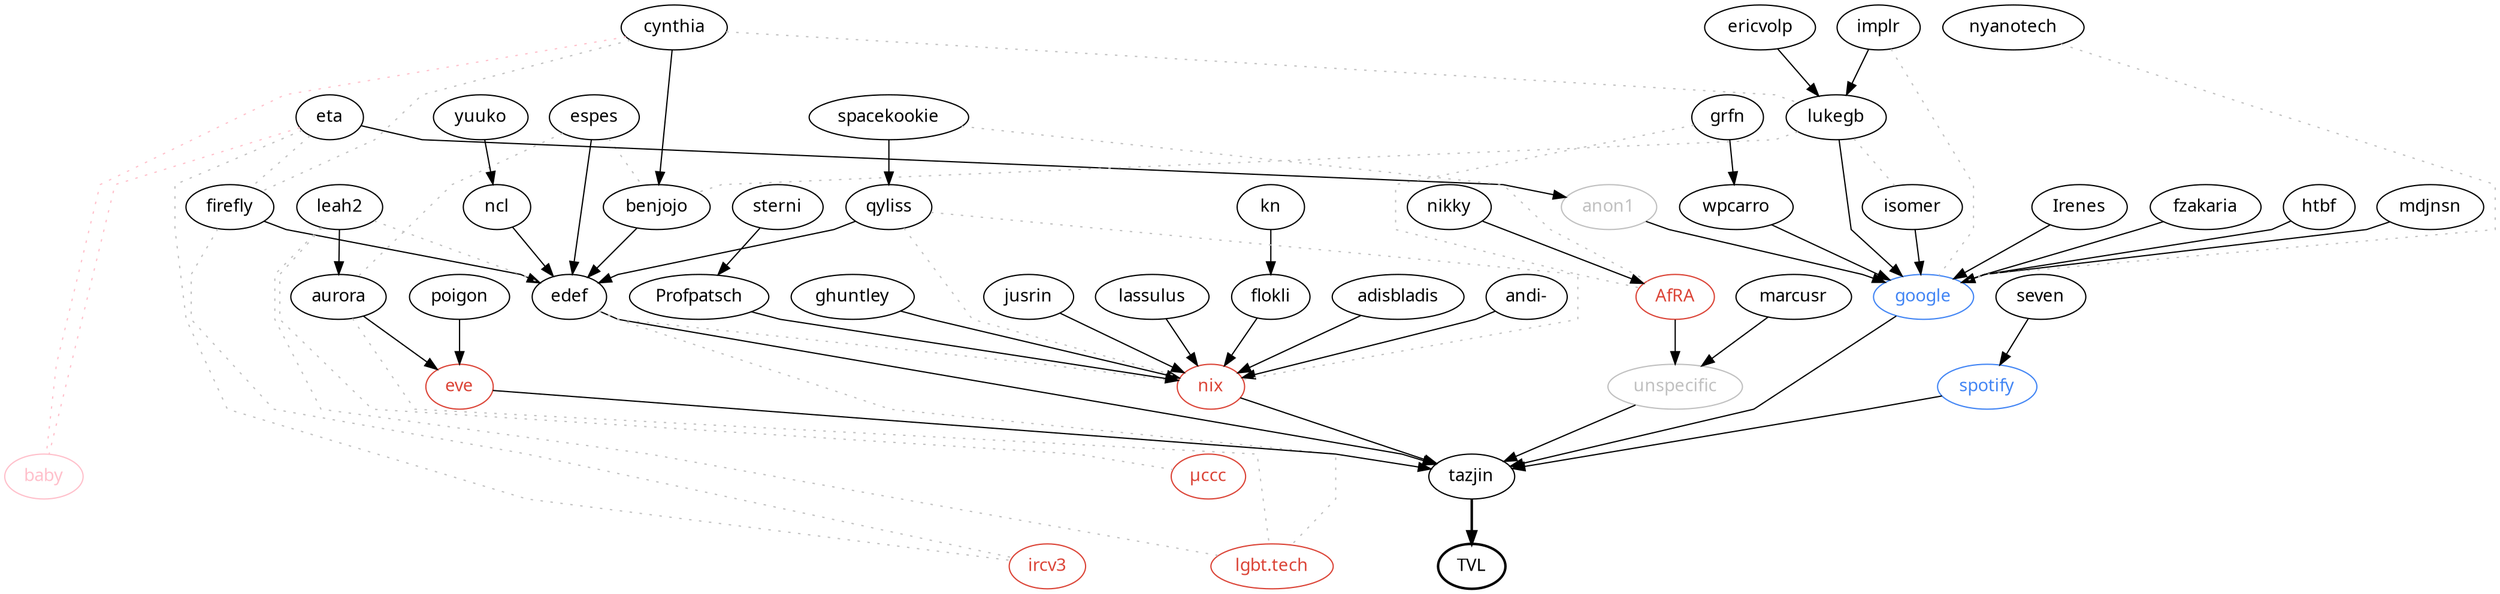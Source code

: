 digraph tvl {
  node [fontname = "JetBrains Mono"];
  overlap = false;
  splines = polyline;

  TVL [style="bold" href="http://tvl.fyi"];
  tazjin -> TVL [style="bold"];

  // people
  subgraph {
    Irenes [href="https://www.pluralpride.com/"];
    adisbladis [href="http://nixos.expert/"];
    andi [label="andi-" href="https://andreas.rammhold.de/"];
    anon1 [color="grey" fontcolor="grey"];
    aurora [href="https://nonegenderleftfox.aventine.se/"];
    benjojo [href="https://benjojo.co.uk/"];
    cynthia [href="https://cynthia.re/"];
    edef [href="https://edef.eu/files/edef.hs"];
    ericvolp [href="https://ericv.me"];
    espes;
    eta [href="https://theta.eu.org/"];
    firefly [href="http://firefly.nu/"];
    flokli [href="https://flokli.de/"];
    fzakaria [href="https://fzakaria.com/"];
    ghuntley [href="https://ghuntley.com/"];
    grfn [href="http://gws.fyi"];
    htbf [href="https://htbf.dev/"];
    implr [href="https://twitter.com/implring"];
    isomer [href="https://www.lorier.net/"];
    jusrin [href="https://jusrin.dev/"];
    kn;
    lassulus;
    leah2 [href="https://leahneukirchen.org/"];
    lukegb [href="https://lukegb.com/"];
    marcusr [href="http://marcus.nordaaker.com/"];
    mdjnsn;
    ncl;
    nikky [href="http://nikky.moe/"];
    nyanotech [href="https://twitter.com/nyanotech"];
    poigon;
    Profpatsch [href="http://profpatsch.de/"];
    qyliss [href="https://alyssa.is"];
    seven [href="https://open.spotify.com/user/so7"];
    spacekookie [href="https://spacekookie.de/"];
    sterni [href="https://sterni.lv/"];
    tazjin [href="https://tazj.in/"];
    wpcarro [href="https://wpcarro.dev/"];
    yuuko;
  }

  // companies (blue)
  subgraph {
    node [color="#4285f4" fontcolor="#4285f4"];
    spotify [href="https://www.spotify.com/"];
    google [href="https://www.google.com/"];
  }

  // communities? (red)
  subgraph {
    node [color="#db4437" fontcolor="#db4437"];
    eve [href="https://www.eveonline.com/"];
    nix [href="https://nixos.org/nix/"];
    ircv3 [href="https://ircv3.net/"];
    lgbtslack [label="lgbt.tech" href="https://lgbtq.technology/"];
    muccc [label="µccc" href="https://muc.ccc.de/"];
    afra [label="AfRA" href="https://afra-berlin.de/"];
  }

  // special
  subgraph {
    baby [color="pink" fontcolor="pink" href="https://cynthia.re/s/baby"];
    unspecific [color="grey" fontcolor="grey"];
  }

  // primary edges (how did they end up in TVL?)
  subgraph {
    // Direct edges
    nix -> tazjin;
    spotify -> tazjin;
    google -> tazjin;
    eve -> tazjin;
    unspecific -> tazjin;
    edef -> tazjin;

    // via nix
    adisbladis -> nix;
    jusrin -> nix;
    ghuntley -> nix;
    flokli -> nix;
    andi -> nix;
    Profpatsch -> nix;
    lassulus -> nix;

    // via edef
    benjojo -> edef;
    espes -> edef;
    firefly -> edef;
    leah2 -> aurora;
    ncl -> edef;
    qyliss -> edef;

    // via spotify
    seven -> spotify;

    // via google
    htbf -> google;
    Irenes -> google;
    isomer -> google;
    lukegb -> google;
    wpcarro -> google;
    fzakaria -> google;
    mdjnsn -> google;

    // random primary
    grfn -> wpcarro;
    anon1 -> google;
    aurora -> eve;
    cynthia -> benjojo;
    eta -> anon1;
    ericvolp -> lukegb;
    marcusr -> unspecific;
    poigon -> eve;
    implr -> lukegb;
    afra -> unspecific;
    nikky -> afra;
    spacekookie -> qyliss;
    kn -> flokli;
    sterni -> Profpatsch;
    yuuko -> ncl;
  }

  // secondary edges (how are they connected otherwise?)
  subgraph {
    edge [weight=0 style="dotted" color="grey" arrowhead="none"];

    // lgbt slack
    aurora -> lgbtslack;
    leah2 -> lgbtslack;
    edef -> lgbtslack;

    // ircv3
    eta -> ircv3;
    firefly -> ircv3;

    // µccc
    leah2 -> muccc;

    // random
    leah2 -> edef;
    lukegb -> isomer;
    eta -> firefly;
    cynthia -> firefly;
    cynthia -> lukegb;
    implr -> google;
    nyanotech -> google;
    lukegb -> benjojo;
    espes -> benjojo;
    espes -> aurora;
    qyliss -> nix;
    grfn -> nix;
    edef -> nix;
    spacekookie -> afra;
    qyliss -> afra;
  }

  // baby
  subgraph {
    edge [weight=0 style="dotted" color="pink" arrowhead="none"];
    cynthia -> baby;
    eta -> baby;
  }
}
